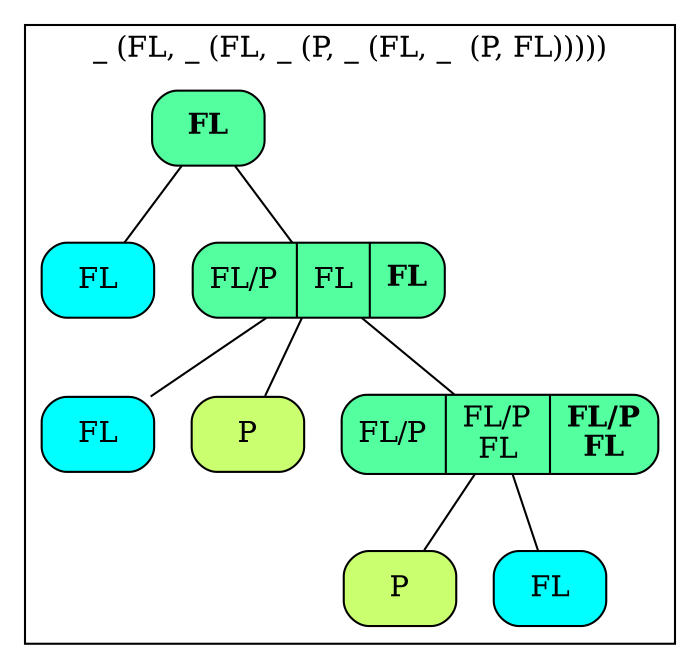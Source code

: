graph "Fitch1" {

#   node [fontsize=10, width=".2", height=".2", margin=0];
#   graph[fontsize=8];
node [shape=Mrecord style=filled]

subgraph cluster01 {
    label="_ (FL, _ (FL, _ (P, _ (FL, _  (P, FL)))))"

    n010 [label=<<B>FL</B>>,	fillcolor="seagreen1"] ;
    n011 [label="FL",		fillcolor="cyan"] ;
    n012 [label=<FL/P | FL | <B>FL</B>> fillcolor="seagreen1"];
    n013 [label="FL", 		fillcolor="cyan"] ;
    n014 [label="P", 		fillcolor="darkolivegreen1"] ;
    n015 [label=<FL/P | FL/P<br/>FL | <B>FL/P<br/>FL</B>> fillcolor="seagreen1"];
    n016 [label="P", 		fillcolor="darkolivegreen1"] ;
    n017 [label="FL", 		fillcolor="cyan"] ;

    n010 -- n011 ;
    n010 -- n012 ;
    n012 -- n013 ;
    n012 -- n014 ;
    n012 -- n015 ;
    n015 -- n016 ;
    n015 -- n017 ;
}

}